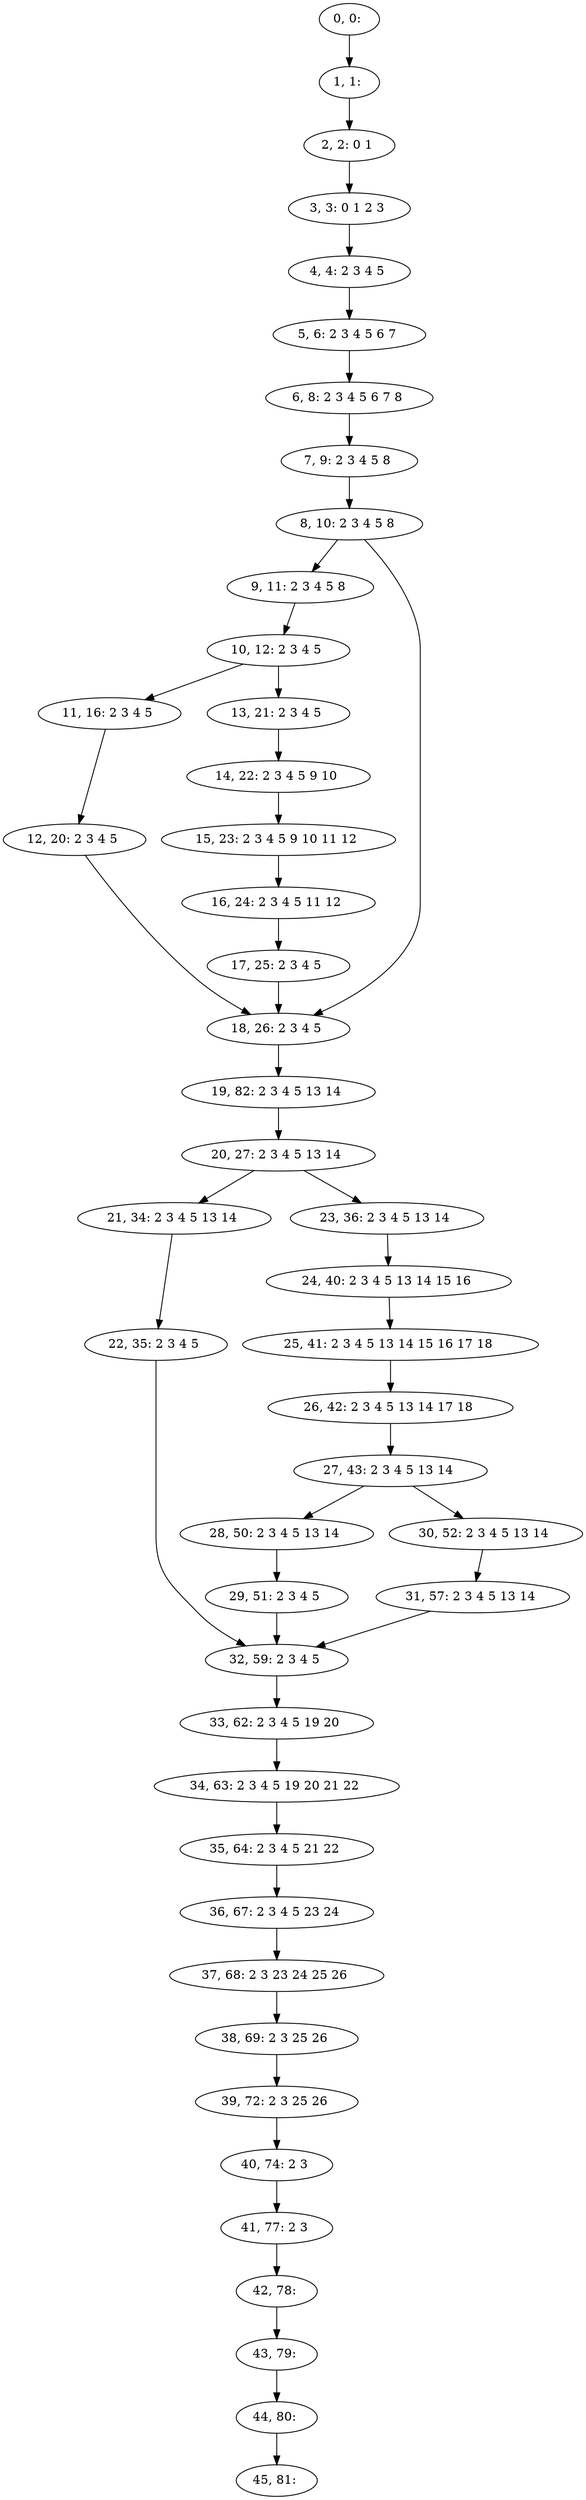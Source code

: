 digraph G {
0[label="0, 0: "];
1[label="1, 1: "];
2[label="2, 2: 0 1 "];
3[label="3, 3: 0 1 2 3 "];
4[label="4, 4: 2 3 4 5 "];
5[label="5, 6: 2 3 4 5 6 7 "];
6[label="6, 8: 2 3 4 5 6 7 8 "];
7[label="7, 9: 2 3 4 5 8 "];
8[label="8, 10: 2 3 4 5 8 "];
9[label="9, 11: 2 3 4 5 8 "];
10[label="10, 12: 2 3 4 5 "];
11[label="11, 16: 2 3 4 5 "];
12[label="12, 20: 2 3 4 5 "];
13[label="13, 21: 2 3 4 5 "];
14[label="14, 22: 2 3 4 5 9 10 "];
15[label="15, 23: 2 3 4 5 9 10 11 12 "];
16[label="16, 24: 2 3 4 5 11 12 "];
17[label="17, 25: 2 3 4 5 "];
18[label="18, 26: 2 3 4 5 "];
19[label="19, 82: 2 3 4 5 13 14 "];
20[label="20, 27: 2 3 4 5 13 14 "];
21[label="21, 34: 2 3 4 5 13 14 "];
22[label="22, 35: 2 3 4 5 "];
23[label="23, 36: 2 3 4 5 13 14 "];
24[label="24, 40: 2 3 4 5 13 14 15 16 "];
25[label="25, 41: 2 3 4 5 13 14 15 16 17 18 "];
26[label="26, 42: 2 3 4 5 13 14 17 18 "];
27[label="27, 43: 2 3 4 5 13 14 "];
28[label="28, 50: 2 3 4 5 13 14 "];
29[label="29, 51: 2 3 4 5 "];
30[label="30, 52: 2 3 4 5 13 14 "];
31[label="31, 57: 2 3 4 5 13 14 "];
32[label="32, 59: 2 3 4 5 "];
33[label="33, 62: 2 3 4 5 19 20 "];
34[label="34, 63: 2 3 4 5 19 20 21 22 "];
35[label="35, 64: 2 3 4 5 21 22 "];
36[label="36, 67: 2 3 4 5 23 24 "];
37[label="37, 68: 2 3 23 24 25 26 "];
38[label="38, 69: 2 3 25 26 "];
39[label="39, 72: 2 3 25 26 "];
40[label="40, 74: 2 3 "];
41[label="41, 77: 2 3 "];
42[label="42, 78: "];
43[label="43, 79: "];
44[label="44, 80: "];
45[label="45, 81: "];
0->1 ;
1->2 ;
2->3 ;
3->4 ;
4->5 ;
5->6 ;
6->7 ;
7->8 ;
8->9 ;
8->18 ;
9->10 ;
10->11 ;
10->13 ;
11->12 ;
12->18 ;
13->14 ;
14->15 ;
15->16 ;
16->17 ;
17->18 ;
18->19 ;
19->20 ;
20->21 ;
20->23 ;
21->22 ;
22->32 ;
23->24 ;
24->25 ;
25->26 ;
26->27 ;
27->28 ;
27->30 ;
28->29 ;
29->32 ;
30->31 ;
31->32 ;
32->33 ;
33->34 ;
34->35 ;
35->36 ;
36->37 ;
37->38 ;
38->39 ;
39->40 ;
40->41 ;
41->42 ;
42->43 ;
43->44 ;
44->45 ;
}
